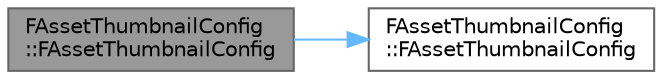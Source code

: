 digraph "FAssetThumbnailConfig::FAssetThumbnailConfig"
{
 // INTERACTIVE_SVG=YES
 // LATEX_PDF_SIZE
  bgcolor="transparent";
  edge [fontname=Helvetica,fontsize=10,labelfontname=Helvetica,labelfontsize=10];
  node [fontname=Helvetica,fontsize=10,shape=box,height=0.2,width=0.4];
  rankdir="LR";
  Node1 [id="Node000001",label="FAssetThumbnailConfig\l::FAssetThumbnailConfig",height=0.2,width=0.4,color="gray40", fillcolor="grey60", style="filled", fontcolor="black",tooltip=" "];
  Node1 -> Node2 [id="edge1_Node000001_Node000002",color="steelblue1",style="solid",tooltip=" "];
  Node2 [id="Node000002",label="FAssetThumbnailConfig\l::FAssetThumbnailConfig",height=0.2,width=0.4,color="grey40", fillcolor="white", style="filled",URL="$d8/d81/structFAssetThumbnailConfig.html#af6cda40bd38bd5a705de1296e9e32787",tooltip=" "];
}
